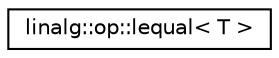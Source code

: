digraph "Graphical Class Hierarchy"
{
  edge [fontname="Helvetica",fontsize="10",labelfontname="Helvetica",labelfontsize="10"];
  node [fontname="Helvetica",fontsize="10",shape=record];
  rankdir="LR";
  Node1 [label="linalg::op::lequal\< T \>",height=0.2,width=0.4,color="black", fillcolor="white", style="filled",URL="$structlinalg_1_1op_1_1lequal.html"];
}
